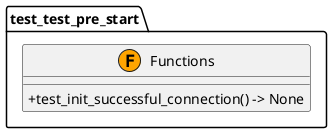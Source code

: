 @startuml
skinparam classAttributeIconSize 0

package "test_test_pre_start" {
  class Functions <<(F,orange)>> {
    +test_init_successful_connection() -> None
  }
}

' Relationships
@enduml